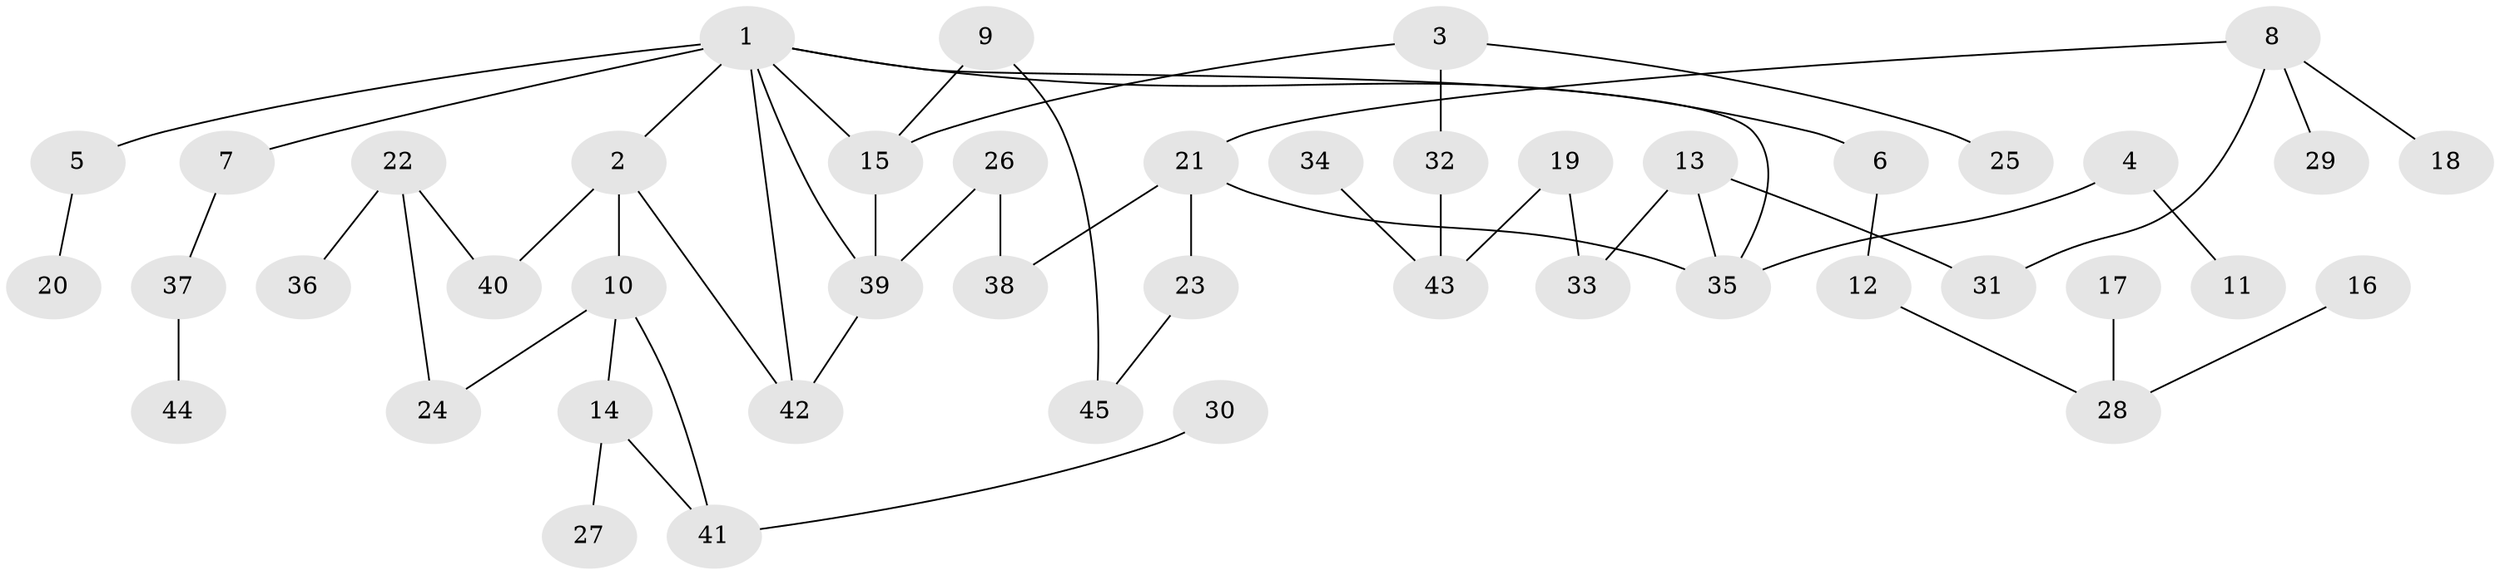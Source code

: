 // original degree distribution, {6: 0.011235955056179775, 4: 0.14606741573033707, 3: 0.15730337078651685, 5: 0.02247191011235955, 2: 0.2808988764044944, 1: 0.38202247191011235}
// Generated by graph-tools (version 1.1) at 2025/01/03/09/25 03:01:10]
// undirected, 45 vertices, 53 edges
graph export_dot {
graph [start="1"]
  node [color=gray90,style=filled];
  1;
  2;
  3;
  4;
  5;
  6;
  7;
  8;
  9;
  10;
  11;
  12;
  13;
  14;
  15;
  16;
  17;
  18;
  19;
  20;
  21;
  22;
  23;
  24;
  25;
  26;
  27;
  28;
  29;
  30;
  31;
  32;
  33;
  34;
  35;
  36;
  37;
  38;
  39;
  40;
  41;
  42;
  43;
  44;
  45;
  1 -- 2 [weight=1.0];
  1 -- 5 [weight=1.0];
  1 -- 6 [weight=1.0];
  1 -- 7 [weight=1.0];
  1 -- 15 [weight=1.0];
  1 -- 35 [weight=1.0];
  1 -- 39 [weight=1.0];
  1 -- 42 [weight=1.0];
  2 -- 10 [weight=1.0];
  2 -- 40 [weight=1.0];
  2 -- 42 [weight=1.0];
  3 -- 15 [weight=1.0];
  3 -- 25 [weight=1.0];
  3 -- 32 [weight=1.0];
  4 -- 11 [weight=1.0];
  4 -- 35 [weight=1.0];
  5 -- 20 [weight=1.0];
  6 -- 12 [weight=1.0];
  7 -- 37 [weight=1.0];
  8 -- 18 [weight=1.0];
  8 -- 21 [weight=1.0];
  8 -- 29 [weight=1.0];
  8 -- 31 [weight=1.0];
  9 -- 15 [weight=1.0];
  9 -- 45 [weight=1.0];
  10 -- 14 [weight=1.0];
  10 -- 24 [weight=1.0];
  10 -- 41 [weight=1.0];
  12 -- 28 [weight=1.0];
  13 -- 31 [weight=1.0];
  13 -- 33 [weight=1.0];
  13 -- 35 [weight=1.0];
  14 -- 27 [weight=1.0];
  14 -- 41 [weight=1.0];
  15 -- 39 [weight=1.0];
  16 -- 28 [weight=1.0];
  17 -- 28 [weight=1.0];
  19 -- 33 [weight=1.0];
  19 -- 43 [weight=1.0];
  21 -- 23 [weight=1.0];
  21 -- 35 [weight=1.0];
  21 -- 38 [weight=1.0];
  22 -- 24 [weight=1.0];
  22 -- 36 [weight=1.0];
  22 -- 40 [weight=1.0];
  23 -- 45 [weight=1.0];
  26 -- 38 [weight=1.0];
  26 -- 39 [weight=1.0];
  30 -- 41 [weight=1.0];
  32 -- 43 [weight=1.0];
  34 -- 43 [weight=1.0];
  37 -- 44 [weight=1.0];
  39 -- 42 [weight=1.0];
}
